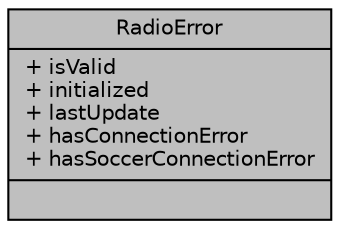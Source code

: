 digraph "RadioError"
{
  edge [fontname="Helvetica",fontsize="10",labelfontname="Helvetica",labelfontsize="10"];
  node [fontname="Helvetica",fontsize="10",shape=record];
  Node1 [label="{RadioError\n|+ isValid\l+ initialized\l+ lastUpdate\l+ hasConnectionError\l+ hasSoccerConnectionError\l|}",height=0.2,width=0.4,color="black", fillcolor="grey75", style="filled", fontcolor="black"];
}
